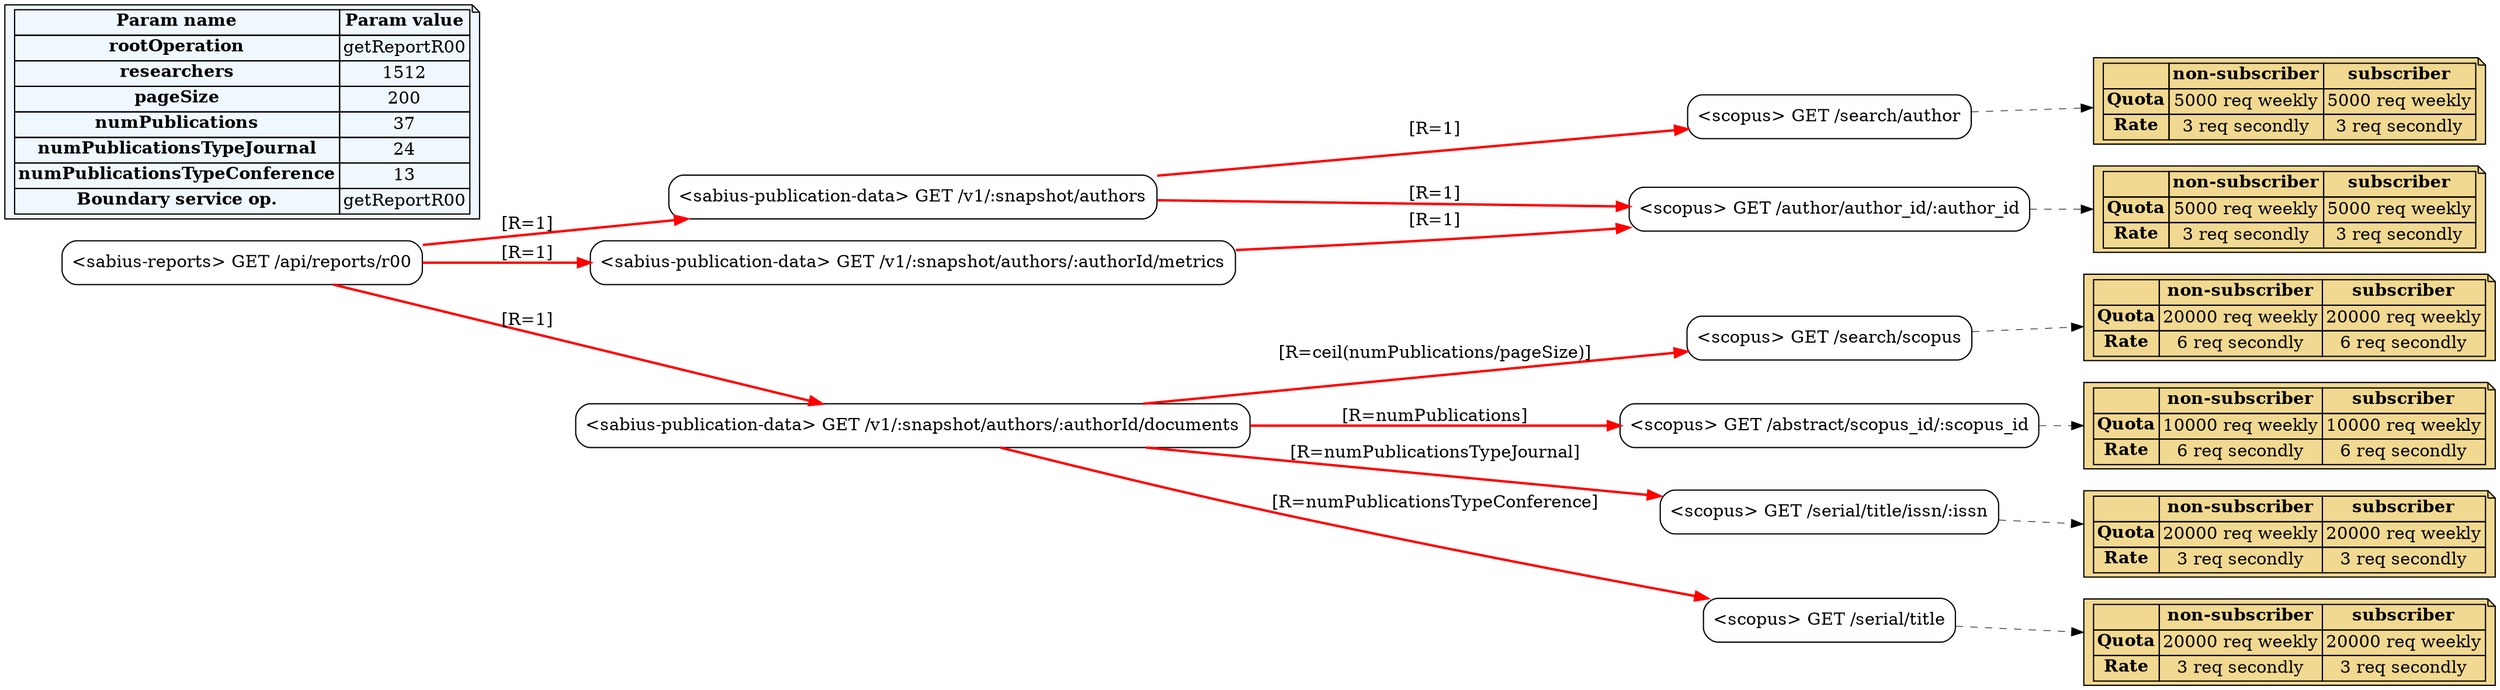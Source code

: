 digraph restalk { 

 rankdir=LR;



subgraph "scopus" {
node [shape=box]
node [ style=rounded, shape=box, label = "<scopus> GET /search/author" ] "AuthorSearch"
limits_AuthorSearch [shape=note, style=filled, fillcolor="#F1D991" label=<
<table border="0" cellborder="1" cellpadding="2" cellspacing="0">
<tr>
<td></td>
<td><b>non-subscriber</b></td>
<td><b>subscriber</b></td>
</tr>
<tr>
<td><b>Quota</b></td>
<td>5000 req weekly</td>
<td>5000 req weekly</td>
</tr>
<tr>
<td><b>Rate</b></td>
<td>3 req secondly</td>
<td>3 req secondly</td>
</tr>
</table>
>];
AuthorSearch -> limits_AuthorSearch[ style=dashed, color=black, penwidth=0.5 ];
node [ style=rounded, shape=box, label = "<scopus> GET /author/author_id/:author_id" ] "AuthorRetrievalid"
limits_AuthorRetrievalid [shape=note, style=filled, fillcolor="#F1D991" label=<
<table border="0" cellborder="1" cellpadding="2" cellspacing="0">
<tr>
<td></td>
<td><b>non-subscriber</b></td>
<td><b>subscriber</b></td>
</tr>
<tr>
<td><b>Quota</b></td>
<td>5000 req weekly</td>
<td>5000 req weekly</td>
</tr>
<tr>
<td><b>Rate</b></td>
<td>3 req secondly</td>
<td>3 req secondly</td>
</tr>
</table>
>];
AuthorRetrievalid -> limits_AuthorRetrievalid[ style=dashed, color=black, penwidth=0.5 ];
node [ style=rounded, shape=box, label = "<scopus> GET /search/scopus" ] "ScopusSearch"
limits_ScopusSearch [shape=note, style=filled, fillcolor="#F1D991" label=<
<table border="0" cellborder="1" cellpadding="2" cellspacing="0">
<tr>
<td></td>
<td><b>non-subscriber</b></td>
<td><b>subscriber</b></td>
</tr>
<tr>
<td><b>Quota</b></td>
<td>20000 req weekly</td>
<td>20000 req weekly</td>
</tr>
<tr>
<td><b>Rate</b></td>
<td>6 req secondly</td>
<td>6 req secondly</td>
</tr>
</table>
>];
ScopusSearch -> limits_ScopusSearch[ style=dashed, color=black, penwidth=0.5 ];
node [ style=rounded, shape=box, label = "<scopus> GET /abstract/scopus_id/:scopus_id" ] "AbstractRetrieval4"
limits_AbstractRetrieval4 [shape=note, style=filled, fillcolor="#F1D991" label=<
<table border="0" cellborder="1" cellpadding="2" cellspacing="0">
<tr>
<td></td>
<td><b>non-subscriber</b></td>
<td><b>subscriber</b></td>
</tr>
<tr>
<td><b>Quota</b></td>
<td>10000 req weekly</td>
<td>10000 req weekly</td>
</tr>
<tr>
<td><b>Rate</b></td>
<td>6 req secondly</td>
<td>6 req secondly</td>
</tr>
</table>
>];
AbstractRetrieval4 -> limits_AbstractRetrieval4[ style=dashed, color=black, penwidth=0.5 ];
node [ style=rounded, shape=box, label = "<scopus> GET /serial/title/issn/:issn" ] "SerialTitleMetadata"
limits_SerialTitleMetadata [shape=note, style=filled, fillcolor="#F1D991" label=<
<table border="0" cellborder="1" cellpadding="2" cellspacing="0">
<tr>
<td></td>
<td><b>non-subscriber</b></td>
<td><b>subscriber</b></td>
</tr>
<tr>
<td><b>Quota</b></td>
<td>20000 req weekly</td>
<td>20000 req weekly</td>
</tr>
<tr>
<td><b>Rate</b></td>
<td>3 req secondly</td>
<td>3 req secondly</td>
</tr>
</table>
>];
SerialTitleMetadata -> limits_SerialTitleMetadata[ style=dashed, color=black, penwidth=0.5 ];
node [ style=rounded, shape=box, label = "<scopus> GET /serial/title" ] "SerialTitleSearch"
limits_SerialTitleSearch [shape=note, style=filled, fillcolor="#F1D991" label=<
<table border="0" cellborder="1" cellpadding="2" cellspacing="0">
<tr>
<td></td>
<td><b>non-subscriber</b></td>
<td><b>subscriber</b></td>
</tr>
<tr>
<td><b>Quota</b></td>
<td>20000 req weekly</td>
<td>20000 req weekly</td>
</tr>
<tr>
<td><b>Rate</b></td>
<td>3 req secondly</td>
<td>3 req secondly</td>
</tr>
</table>
>];
SerialTitleSearch -> limits_SerialTitleSearch[ style=dashed, color=black, penwidth=0.5 ];
}



subgraph "sabius-publication-data" {
node [shape=box]
node [ style=rounded, shape=box, label = "<sabius-publication-data> GET /v1/:snapshot/authors" ] "getAuthor"
node [ style=rounded, shape=box, label = "<sabius-publication-data> GET /v1/:snapshot/authors" ] "getAuthor"
node [ style=rounded, shape=box, label = "<sabius-publication-data> GET /v1/:snapshot/authors/:authorId/metrics" ] "getAuthorMetrics"
node [ style=rounded, shape=box, label = "<sabius-publication-data> GET /v1/:snapshot/authors/:authorId/metrics" ] "getAuthorMetrics"
node [ style=rounded, shape=box, label = "<sabius-publication-data> GET /v1/:snapshot/authors/:authorId/documents" ] "getDocumentsByAuthor"
node [ style=rounded, shape=box, label = "<sabius-publication-data> GET /v1/:snapshot/authors/:authorId/documents" ] "getDocumentsByAuthor"
}



subgraph "sabius-reports" {
node [shape=box]
node [ style=rounded, shape=box, label = "<sabius-reports> GET /api/reports/r00" ] "getReportR00"
}

params [shape=note, style=filled, fillcolor="#F0F8FF" label=<
<table border="0" cellborder="1" cellpadding="2" cellspacing="0">
<tr>
<td><b>Param name</b></td><td><b>Param value</b></td>
</tr>
<tr>
<td><b>rootOperation</b></td>
<td>getReportR00</td>
</tr>
<tr>
<td><b>researchers</b></td>
<td>1512</td>
</tr>
<tr>
<td><b>pageSize</b></td>
<td>200</td>
</tr>
<tr>
<td><b>numPublications</b></td>
<td>37</td>
</tr>
<tr>
<td><b>numPublicationsTypeJournal</b></td>
<td>24</td>
</tr>
<tr>
<td><b>numPublicationsTypeConference</b></td>
<td>13</td>
</tr>
<tr><td><b>Boundary service op.</b></td><td>getReportR00</td></tr>
</table>
>];
getReportR00 -> getAuthor [ color=red, penwidth=2.0, label="[R=1]" ];
getReportR00 -> getAuthorMetrics [ color=red, penwidth=2.0, label="[R=1]" ];
getReportR00 -> getDocumentsByAuthor [ color=red, penwidth=2.0, label="[R=1]" ];
getAuthor -> AuthorSearch [ color=red, penwidth=2.0, label="[R=1]" ];
getAuthor -> AuthorRetrievalid [ color=red, penwidth=2.0, label="[R=1]" ];
getAuthorMetrics -> AuthorRetrievalid [ color=red, penwidth=2.0, label="[R=1]" ];
getDocumentsByAuthor -> ScopusSearch [ color=red, penwidth=2.0, label="[R=ceil(numPublications/pageSize)]" ];
getDocumentsByAuthor -> AbstractRetrieval4 [ color=red, penwidth=2.0, label="[R=numPublications]" ];
getDocumentsByAuthor -> SerialTitleMetadata [ color=red, penwidth=2.0, label="[R=numPublicationsTypeJournal]" ];
getDocumentsByAuthor -> SerialTitleSearch [ color=red, penwidth=2.0, label="[R=numPublicationsTypeConference]" ];


}